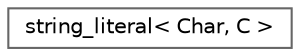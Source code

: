 digraph "类继承关系图"
{
 // LATEX_PDF_SIZE
  bgcolor="transparent";
  edge [fontname=Helvetica,fontsize=10,labelfontname=Helvetica,labelfontsize=10];
  node [fontname=Helvetica,fontsize=10,shape=box,height=0.2,width=0.4];
  rankdir="LR";
  Node0 [id="Node000000",label="string_literal\< Char, C \>",height=0.2,width=0.4,color="grey40", fillcolor="white", style="filled",URL="$structdetail_1_1string__literal.html",tooltip=" "];
}
